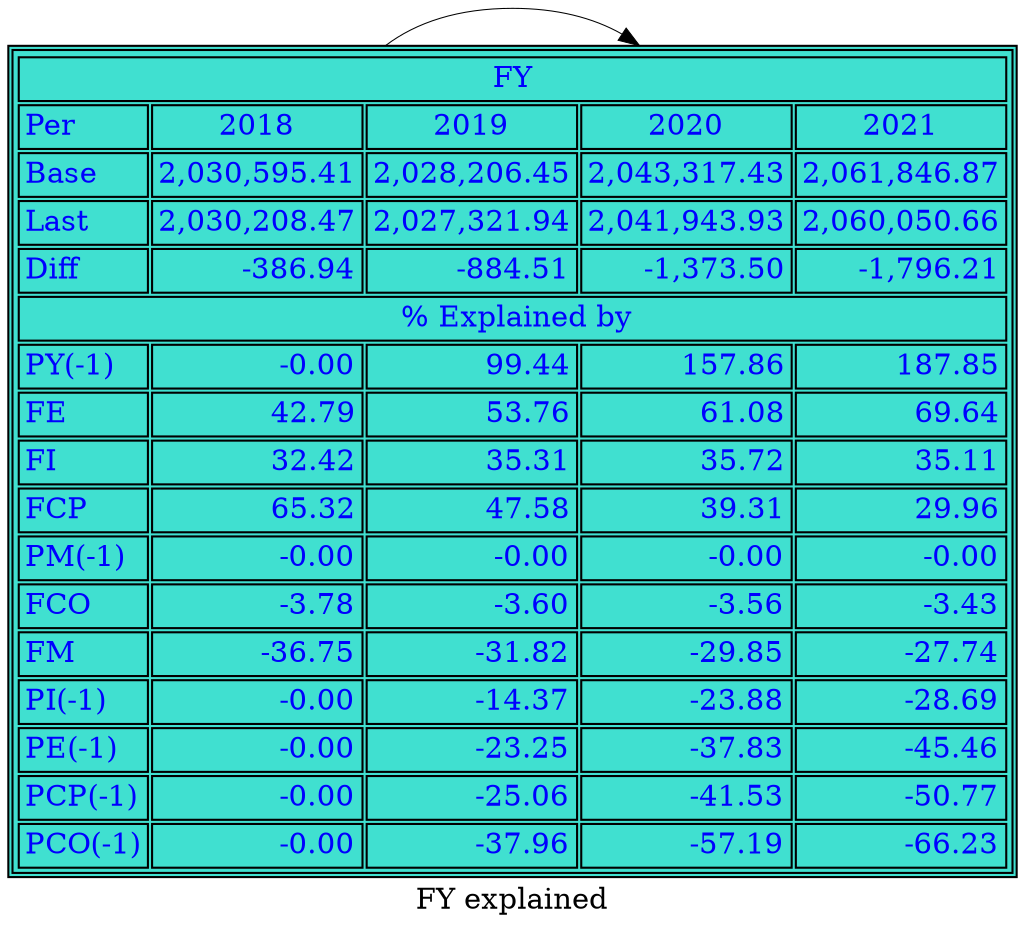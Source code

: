 Digraph TD { rankdir ="LR" 
{node  [margin=0.025 fontcolor=blue style=filled ] 
 "FY" [shape=box fillcolor= Turquoise margin=0.025 fontcolor=blue style=filled   label=<<TABLE BORDER='1' CELLBORDER = '1'  > <TR><TD COLSPAN = '5' TOOLTIP="Bruttonationalproduktet" href="bogus">FY</TD></TR><TR><TD ALIGN='LEFT'>Per</TD><TD>2018</TD><TD>2019</TD><TD>2020</TD><TD>2021</TD></TR><TR TOOLTIP="Base" href="bogus"><TD ALIGN='LEFT' TOOLTIP="Base" href="bogus">Base</TD><TD ALIGN='RIGHT'>2,030,595.41</TD><TD ALIGN='RIGHT'>2,028,206.45</TD><TD ALIGN='RIGHT'>2,043,317.43</TD><TD ALIGN='RIGHT'>2,061,846.87</TD></TR>
<TR TOOLTIP="Last" href="bogus"><TD ALIGN='LEFT' TOOLTIP="Last" href="bogus">Last</TD><TD ALIGN='RIGHT'>2,030,208.47</TD><TD ALIGN='RIGHT'>2,027,321.94</TD><TD ALIGN='RIGHT'>2,041,943.93</TD><TD ALIGN='RIGHT'>2,060,050.66</TD></TR>
<TR TOOLTIP="Diff" href="bogus"><TD ALIGN='LEFT' TOOLTIP="Diff" href="bogus">Diff</TD><TD ALIGN='RIGHT'>-386.94</TD><TD ALIGN='RIGHT'>-884.51</TD><TD ALIGN='RIGHT'>-1,373.50</TD><TD ALIGN='RIGHT'>-1,796.21</TD></TR><TR><TD COLSPAN = '5'> % Explained by</TD></TR><TR TOOLTIP="Prisen p&#229; Y" href="bogus"><TD ALIGN='LEFT' TOOLTIP="Prisen p&#229; Y" href="bogus">PY(-1)</TD><TD ALIGN='RIGHT'>-0.00</TD><TD ALIGN='RIGHT'>99.44</TD><TD ALIGN='RIGHT'>157.86</TD><TD ALIGN='RIGHT'>187.85</TD></TR>
<TR TOOLTIP="Eksport af varer og tjenester i alt" href="bogus"><TD ALIGN='LEFT' TOOLTIP="Eksport af varer og tjenester i alt" href="bogus">FE</TD><TD ALIGN='RIGHT'>42.79</TD><TD ALIGN='RIGHT'>53.76</TD><TD ALIGN='RIGHT'>61.08</TD><TD ALIGN='RIGHT'>69.64</TD></TR>
<TR TOOLTIP="Investeringer i alt" href="bogus"><TD ALIGN='LEFT' TOOLTIP="Investeringer i alt" href="bogus">FI</TD><TD ALIGN='RIGHT'>32.42</TD><TD ALIGN='RIGHT'>35.31</TD><TD ALIGN='RIGHT'>35.72</TD><TD ALIGN='RIGHT'>35.11</TD></TR>
<TR TOOLTIP="Privat forbrug i alt" href="bogus"><TD ALIGN='LEFT' TOOLTIP="Privat forbrug i alt" href="bogus">FCP</TD><TD ALIGN='RIGHT'>65.32</TD><TD ALIGN='RIGHT'>47.58</TD><TD ALIGN='RIGHT'>39.31</TD><TD ALIGN='RIGHT'>29.96</TD></TR>
<TR TOOLTIP="Prisen p&#229; M" href="bogus"><TD ALIGN='LEFT' TOOLTIP="Prisen p&#229; M" href="bogus">PM(-1)</TD><TD ALIGN='RIGHT'>-0.00</TD><TD ALIGN='RIGHT'>-0.00</TD><TD ALIGN='RIGHT'>-0.00</TD><TD ALIGN='RIGHT'>-0.00</TD></TR>
<TR TOOLTIP="Offentligt forbrug" href="bogus"><TD ALIGN='LEFT' TOOLTIP="Offentligt forbrug" href="bogus">FCO</TD><TD ALIGN='RIGHT'>-3.78</TD><TD ALIGN='RIGHT'>-3.60</TD><TD ALIGN='RIGHT'>-3.56</TD><TD ALIGN='RIGHT'>-3.43</TD></TR>
<TR TOOLTIP="Import af varer og tjenester i alt" href="bogus"><TD ALIGN='LEFT' TOOLTIP="Import af varer og tjenester i alt" href="bogus">FM</TD><TD ALIGN='RIGHT'>-36.75</TD><TD ALIGN='RIGHT'>-31.82</TD><TD ALIGN='RIGHT'>-29.85</TD><TD ALIGN='RIGHT'>-27.74</TD></TR>
<TR TOOLTIP="Prisindeks for investeringer" href="bogus"><TD ALIGN='LEFT' TOOLTIP="Prisindeks for investeringer" href="bogus">PI(-1)</TD><TD ALIGN='RIGHT'>-0.00</TD><TD ALIGN='RIGHT'>-14.37</TD><TD ALIGN='RIGHT'>-23.88</TD><TD ALIGN='RIGHT'>-28.69</TD></TR>
<TR TOOLTIP="Prisen p&#229; E" href="bogus"><TD ALIGN='LEFT' TOOLTIP="Prisen p&#229; E" href="bogus">PE(-1)</TD><TD ALIGN='RIGHT'>-0.00</TD><TD ALIGN='RIGHT'>-23.25</TD><TD ALIGN='RIGHT'>-37.83</TD><TD ALIGN='RIGHT'>-45.46</TD></TR>
<TR TOOLTIP="Nationalregnskabets forbrugerprisindeks" href="bogus"><TD ALIGN='LEFT' TOOLTIP="Nationalregnskabets forbrugerprisindeks" href="bogus">PCP(-1)</TD><TD ALIGN='RIGHT'>-0.00</TD><TD ALIGN='RIGHT'>-25.06</TD><TD ALIGN='RIGHT'>-41.53</TD><TD ALIGN='RIGHT'>-50.77</TD></TR>
<TR TOOLTIP="Prisen p&#229; Co" href="bogus"><TD ALIGN='LEFT' TOOLTIP="Prisen p&#229; Co" href="bogus">PCO(-1)</TD><TD ALIGN='RIGHT'>-0.00</TD><TD ALIGN='RIGHT'>-37.96</TD><TD ALIGN='RIGHT'>-57.19</TD><TD ALIGN='RIGHT'>-66.23</TD></TR> </TABLE>> ] 
} 
"FY" -> "FY" [penwidth=0.5]
 label = "FY explained";
}